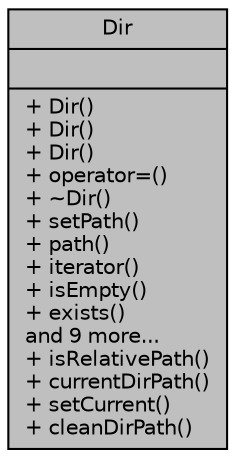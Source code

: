 digraph "Dir"
{
 // LATEX_PDF_SIZE
  edge [fontname="Helvetica",fontsize="10",labelfontname="Helvetica",labelfontsize="10"];
  node [fontname="Helvetica",fontsize="10",shape=record];
  Node1 [label="{Dir\n||+ Dir()\l+ Dir()\l+ Dir()\l+ operator=()\l+ ~Dir()\l+ setPath()\l+ path()\l+ iterator()\l+ isEmpty()\l+ exists()\land 9 more...\l+ isRelativePath()\l+ currentDirPath()\l+ setCurrent()\l+ cleanDirPath()\l}",height=0.2,width=0.4,color="black", fillcolor="grey75", style="filled", fontcolor="black",tooltip=" "];
}
